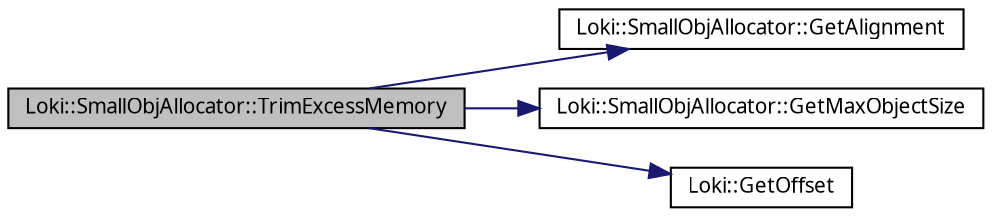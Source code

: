 digraph G
{
  bgcolor="transparent";
  edge [fontname="FreeSans.ttf",fontsize=10,labelfontname="FreeSans.ttf",labelfontsize=10];
  node [fontname="FreeSans.ttf",fontsize=10,shape=record];
  rankdir=LR;
  Node1 [label="Loki::SmallObjAllocator::TrimExcessMemory",height=0.2,width=0.4,color="black", fillcolor="grey75", style="filled" fontcolor="black"];
  Node1 -> Node2 [color="midnightblue",fontsize=10,style="solid",fontname="FreeSans.ttf"];
  Node2 [label="Loki::SmallObjAllocator::GetAlignment",height=0.2,width=0.4,color="black",URL="$a00524.html#2af86d8e6bdfe16047d2e586ec34b3b7"];
  Node1 -> Node3 [color="midnightblue",fontsize=10,style="solid",fontname="FreeSans.ttf"];
  Node3 [label="Loki::SmallObjAllocator::GetMaxObjectSize",height=0.2,width=0.4,color="black",URL="$a00524.html#2d8f61afdfa600b9aacf7178aa167d93"];
  Node1 -> Node4 [color="midnightblue",fontsize=10,style="solid",fontname="FreeSans.ttf"];
  Node4 [label="Loki::GetOffset",height=0.2,width=0.4,color="black",URL="$a00633.html#g2f0821e243f812a3ae2abfaea51895e8"];
}
